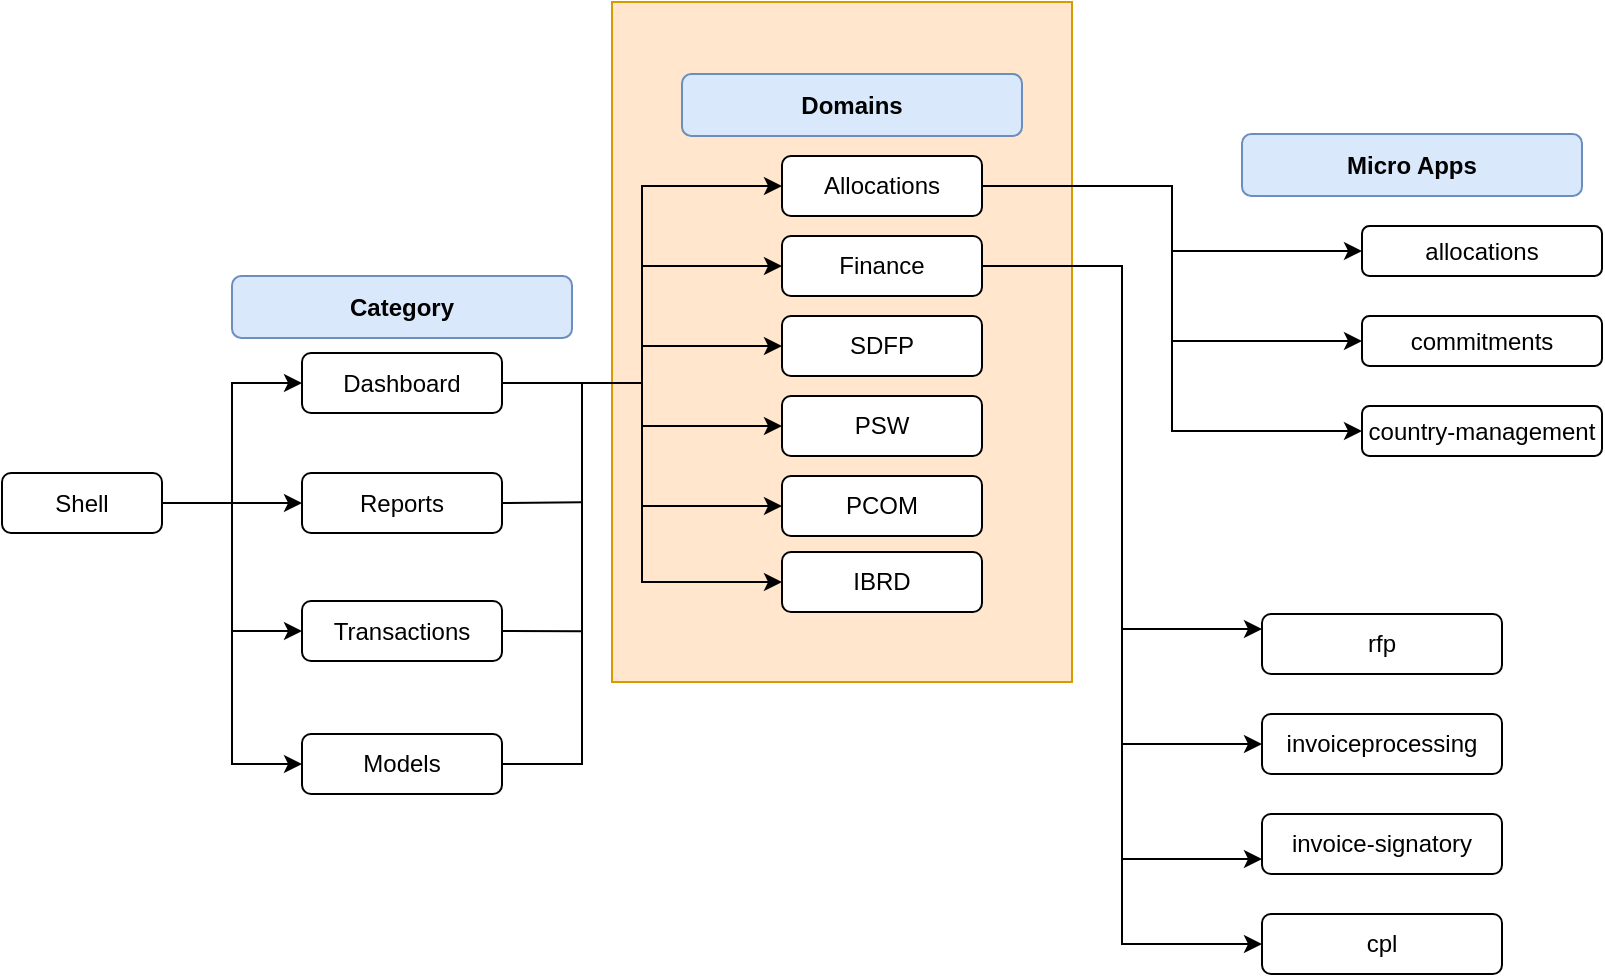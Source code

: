 <mxfile version="24.6.4" type="github">
  <diagram name="Page-1" id="Sbhx_O2cK1H6pCcTmhTe">
    <mxGraphModel dx="1050" dy="522" grid="1" gridSize="10" guides="1" tooltips="1" connect="1" arrows="1" fold="1" page="1" pageScale="1" pageWidth="850" pageHeight="1100" background="#FFFFFF" math="0" shadow="0">
      <root>
        <mxCell id="0" />
        <mxCell id="1" parent="0" />
        <mxCell id="YHO82gyB2_z-Dupqjxgv-3" value="" style="rounded=0;whiteSpace=wrap;html=1;fillColor=#ffe6cc;strokeColor=#d79b00;" vertex="1" parent="1">
          <mxGeometry x="315" y="154" width="230" height="340" as="geometry" />
        </mxCell>
        <mxCell id="S2DFeaCq27Jwxm1sFyo9-79" style="edgeStyle=elbowEdgeStyle;rounded=0;orthogonalLoop=1;jettySize=auto;html=1;exitX=1;exitY=0.5;exitDx=0;exitDy=0;entryX=0;entryY=0.5;entryDx=0;entryDy=0;" parent="1" source="S2DFeaCq27Jwxm1sFyo9-1" target="S2DFeaCq27Jwxm1sFyo9-6" edge="1">
          <mxGeometry relative="1" as="geometry" />
        </mxCell>
        <mxCell id="S2DFeaCq27Jwxm1sFyo9-80" style="edgeStyle=elbowEdgeStyle;rounded=0;orthogonalLoop=1;jettySize=auto;html=1;exitX=1;exitY=0.5;exitDx=0;exitDy=0;entryX=0;entryY=0.5;entryDx=0;entryDy=0;" parent="1" source="S2DFeaCq27Jwxm1sFyo9-1" target="S2DFeaCq27Jwxm1sFyo9-3" edge="1">
          <mxGeometry relative="1" as="geometry" />
        </mxCell>
        <mxCell id="S2DFeaCq27Jwxm1sFyo9-81" style="edgeStyle=elbowEdgeStyle;rounded=0;orthogonalLoop=1;jettySize=auto;html=1;exitX=1;exitY=0.5;exitDx=0;exitDy=0;entryX=0;entryY=0.5;entryDx=0;entryDy=0;" parent="1" source="S2DFeaCq27Jwxm1sFyo9-1" target="S2DFeaCq27Jwxm1sFyo9-4" edge="1">
          <mxGeometry relative="1" as="geometry" />
        </mxCell>
        <mxCell id="S2DFeaCq27Jwxm1sFyo9-82" style="edgeStyle=elbowEdgeStyle;rounded=0;orthogonalLoop=1;jettySize=auto;html=1;exitX=1;exitY=0.5;exitDx=0;exitDy=0;entryX=0;entryY=0.5;entryDx=0;entryDy=0;" parent="1" source="S2DFeaCq27Jwxm1sFyo9-1" target="S2DFeaCq27Jwxm1sFyo9-5" edge="1">
          <mxGeometry relative="1" as="geometry" />
        </mxCell>
        <mxCell id="S2DFeaCq27Jwxm1sFyo9-1" value="Shell" style="rounded=1;whiteSpace=wrap;html=1;" parent="1" vertex="1">
          <mxGeometry x="10" y="389.5" width="80" height="30" as="geometry" />
        </mxCell>
        <mxCell id="S2DFeaCq27Jwxm1sFyo9-92" style="edgeStyle=none;rounded=0;orthogonalLoop=1;jettySize=auto;html=1;exitX=1;exitY=0.5;exitDx=0;exitDy=0;endArrow=none;endFill=0;" parent="1" source="S2DFeaCq27Jwxm1sFyo9-3" edge="1">
          <mxGeometry relative="1" as="geometry">
            <mxPoint x="300" y="404.091" as="targetPoint" />
          </mxGeometry>
        </mxCell>
        <mxCell id="S2DFeaCq27Jwxm1sFyo9-3" value="Reports" style="rounded=1;whiteSpace=wrap;html=1;" parent="1" vertex="1">
          <mxGeometry x="160" y="389.5" width="100" height="30" as="geometry" />
        </mxCell>
        <mxCell id="S2DFeaCq27Jwxm1sFyo9-91" style="edgeStyle=none;rounded=0;orthogonalLoop=1;jettySize=auto;html=1;exitX=1;exitY=0.5;exitDx=0;exitDy=0;strokeColor=default;endArrow=none;endFill=0;" parent="1" source="S2DFeaCq27Jwxm1sFyo9-4" edge="1">
          <mxGeometry relative="1" as="geometry">
            <mxPoint x="300" y="468.636" as="targetPoint" />
          </mxGeometry>
        </mxCell>
        <mxCell id="S2DFeaCq27Jwxm1sFyo9-4" value="Transactions" style="rounded=1;whiteSpace=wrap;html=1;" parent="1" vertex="1">
          <mxGeometry x="160" y="453.5" width="100" height="30" as="geometry" />
        </mxCell>
        <mxCell id="S2DFeaCq27Jwxm1sFyo9-94" style="edgeStyle=elbowEdgeStyle;rounded=0;orthogonalLoop=1;jettySize=auto;html=1;exitX=1;exitY=0.5;exitDx=0;exitDy=0;endArrow=none;endFill=0;" parent="1" source="S2DFeaCq27Jwxm1sFyo9-5" edge="1">
          <mxGeometry relative="1" as="geometry">
            <mxPoint x="300" y="510" as="targetPoint" />
            <Array as="points">
              <mxPoint x="300" y="544" />
            </Array>
          </mxGeometry>
        </mxCell>
        <mxCell id="S2DFeaCq27Jwxm1sFyo9-5" value="Models" style="rounded=1;whiteSpace=wrap;html=1;" parent="1" vertex="1">
          <mxGeometry x="160" y="520" width="100" height="30" as="geometry" />
        </mxCell>
        <mxCell id="S2DFeaCq27Jwxm1sFyo9-63" style="edgeStyle=elbowEdgeStyle;rounded=0;orthogonalLoop=1;jettySize=auto;html=1;exitX=1;exitY=0.5;exitDx=0;exitDy=0;entryX=0;entryY=0.5;entryDx=0;entryDy=0;" parent="1" source="S2DFeaCq27Jwxm1sFyo9-6" target="S2DFeaCq27Jwxm1sFyo9-2" edge="1">
          <mxGeometry relative="1" as="geometry" />
        </mxCell>
        <mxCell id="S2DFeaCq27Jwxm1sFyo9-64" style="edgeStyle=elbowEdgeStyle;rounded=0;orthogonalLoop=1;jettySize=auto;html=1;exitX=1;exitY=0.5;exitDx=0;exitDy=0;entryX=0;entryY=0.5;entryDx=0;entryDy=0;" parent="1" source="S2DFeaCq27Jwxm1sFyo9-6" target="S2DFeaCq27Jwxm1sFyo9-7" edge="1">
          <mxGeometry relative="1" as="geometry" />
        </mxCell>
        <mxCell id="S2DFeaCq27Jwxm1sFyo9-65" style="edgeStyle=elbowEdgeStyle;rounded=0;orthogonalLoop=1;jettySize=auto;html=1;exitX=1;exitY=0.5;exitDx=0;exitDy=0;entryX=0;entryY=0.5;entryDx=0;entryDy=0;" parent="1" source="S2DFeaCq27Jwxm1sFyo9-6" target="S2DFeaCq27Jwxm1sFyo9-8" edge="1">
          <mxGeometry relative="1" as="geometry" />
        </mxCell>
        <mxCell id="S2DFeaCq27Jwxm1sFyo9-66" style="edgeStyle=elbowEdgeStyle;rounded=0;orthogonalLoop=1;jettySize=auto;html=1;exitX=1;exitY=0.5;exitDx=0;exitDy=0;entryX=0;entryY=0.5;entryDx=0;entryDy=0;" parent="1" source="S2DFeaCq27Jwxm1sFyo9-6" target="S2DFeaCq27Jwxm1sFyo9-9" edge="1">
          <mxGeometry relative="1" as="geometry" />
        </mxCell>
        <mxCell id="S2DFeaCq27Jwxm1sFyo9-67" style="edgeStyle=elbowEdgeStyle;rounded=0;orthogonalLoop=1;jettySize=auto;html=1;exitX=1;exitY=0.5;exitDx=0;exitDy=0;entryX=0;entryY=0.5;entryDx=0;entryDy=0;" parent="1" source="S2DFeaCq27Jwxm1sFyo9-6" target="S2DFeaCq27Jwxm1sFyo9-10" edge="1">
          <mxGeometry relative="1" as="geometry" />
        </mxCell>
        <mxCell id="S2DFeaCq27Jwxm1sFyo9-86" style="edgeStyle=elbowEdgeStyle;rounded=0;orthogonalLoop=1;jettySize=auto;html=1;exitX=1;exitY=0.5;exitDx=0;exitDy=0;entryX=0;entryY=0.5;entryDx=0;entryDy=0;" parent="1" source="S2DFeaCq27Jwxm1sFyo9-6" target="S2DFeaCq27Jwxm1sFyo9-11" edge="1">
          <mxGeometry relative="1" as="geometry" />
        </mxCell>
        <mxCell id="S2DFeaCq27Jwxm1sFyo9-6" value="Dashboard" style="rounded=1;whiteSpace=wrap;html=1;" parent="1" vertex="1">
          <mxGeometry x="160" y="329.5" width="100" height="30" as="geometry" />
        </mxCell>
        <mxCell id="S2DFeaCq27Jwxm1sFyo9-30" value="allocations" style="rounded=1;whiteSpace=wrap;html=1;" parent="1" vertex="1">
          <mxGeometry x="690" y="266" width="120" height="25" as="geometry" />
        </mxCell>
        <mxCell id="S2DFeaCq27Jwxm1sFyo9-42" value="country-management" style="rounded=1;whiteSpace=wrap;html=1;" parent="1" vertex="1">
          <mxGeometry x="690" y="356" width="120" height="25" as="geometry" />
        </mxCell>
        <mxCell id="S2DFeaCq27Jwxm1sFyo9-43" value="commitments" style="rounded=1;whiteSpace=wrap;html=1;" parent="1" vertex="1">
          <mxGeometry x="690" y="311" width="120" height="25" as="geometry" />
        </mxCell>
        <mxCell id="S2DFeaCq27Jwxm1sFyo9-48" value="rfp" style="rounded=1;whiteSpace=wrap;html=1;" parent="1" vertex="1">
          <mxGeometry x="640" y="460" width="120" height="30" as="geometry" />
        </mxCell>
        <mxCell id="S2DFeaCq27Jwxm1sFyo9-49" value="invoiceprocessing" style="rounded=1;whiteSpace=wrap;html=1;" parent="1" vertex="1">
          <mxGeometry x="640" y="510" width="120" height="30" as="geometry" />
        </mxCell>
        <mxCell id="S2DFeaCq27Jwxm1sFyo9-50" value="invoice-signatory" style="rounded=1;whiteSpace=wrap;html=1;" parent="1" vertex="1">
          <mxGeometry x="640" y="560" width="120" height="30" as="geometry" />
        </mxCell>
        <mxCell id="S2DFeaCq27Jwxm1sFyo9-51" value="cpl" style="rounded=1;whiteSpace=wrap;html=1;" parent="1" vertex="1">
          <mxGeometry x="640" y="610" width="120" height="30" as="geometry" />
        </mxCell>
        <mxCell id="S2DFeaCq27Jwxm1sFyo9-55" style="edgeStyle=elbowEdgeStyle;rounded=0;orthogonalLoop=1;jettySize=auto;html=1;exitX=1;exitY=0.5;exitDx=0;exitDy=0;entryX=0;entryY=0.25;entryDx=0;entryDy=0;" parent="1" source="S2DFeaCq27Jwxm1sFyo9-7" target="S2DFeaCq27Jwxm1sFyo9-48" edge="1">
          <mxGeometry relative="1" as="geometry" />
        </mxCell>
        <mxCell id="S2DFeaCq27Jwxm1sFyo9-56" style="edgeStyle=elbowEdgeStyle;rounded=0;orthogonalLoop=1;jettySize=auto;html=1;exitX=1;exitY=0.5;exitDx=0;exitDy=0;entryX=0;entryY=0.5;entryDx=0;entryDy=0;" parent="1" source="S2DFeaCq27Jwxm1sFyo9-7" target="S2DFeaCq27Jwxm1sFyo9-49" edge="1">
          <mxGeometry relative="1" as="geometry" />
        </mxCell>
        <mxCell id="S2DFeaCq27Jwxm1sFyo9-57" style="edgeStyle=elbowEdgeStyle;rounded=0;orthogonalLoop=1;jettySize=auto;html=1;exitX=1;exitY=0.5;exitDx=0;exitDy=0;entryX=0;entryY=0.75;entryDx=0;entryDy=0;" parent="1" source="S2DFeaCq27Jwxm1sFyo9-7" target="S2DFeaCq27Jwxm1sFyo9-50" edge="1">
          <mxGeometry relative="1" as="geometry" />
        </mxCell>
        <mxCell id="S2DFeaCq27Jwxm1sFyo9-58" style="edgeStyle=elbowEdgeStyle;rounded=0;orthogonalLoop=1;jettySize=auto;html=1;exitX=1;exitY=0.5;exitDx=0;exitDy=0;entryX=0;entryY=0.5;entryDx=0;entryDy=0;" parent="1" source="S2DFeaCq27Jwxm1sFyo9-7" target="S2DFeaCq27Jwxm1sFyo9-51" edge="1">
          <mxGeometry relative="1" as="geometry" />
        </mxCell>
        <mxCell id="S2DFeaCq27Jwxm1sFyo9-59" style="edgeStyle=elbowEdgeStyle;rounded=0;orthogonalLoop=1;jettySize=auto;html=1;exitX=1;exitY=0.5;exitDx=0;exitDy=0;entryX=0;entryY=0.5;entryDx=0;entryDy=0;" parent="1" source="S2DFeaCq27Jwxm1sFyo9-2" target="S2DFeaCq27Jwxm1sFyo9-42" edge="1">
          <mxGeometry relative="1" as="geometry" />
        </mxCell>
        <mxCell id="S2DFeaCq27Jwxm1sFyo9-60" style="edgeStyle=elbowEdgeStyle;rounded=0;orthogonalLoop=1;jettySize=auto;html=1;exitX=1;exitY=0.5;exitDx=0;exitDy=0;entryX=0;entryY=0.5;entryDx=0;entryDy=0;" parent="1" source="S2DFeaCq27Jwxm1sFyo9-2" target="S2DFeaCq27Jwxm1sFyo9-30" edge="1">
          <mxGeometry relative="1" as="geometry" />
        </mxCell>
        <mxCell id="S2DFeaCq27Jwxm1sFyo9-61" style="edgeStyle=elbowEdgeStyle;rounded=0;orthogonalLoop=1;jettySize=auto;html=1;exitX=1;exitY=0.5;exitDx=0;exitDy=0;entryX=0;entryY=0.5;entryDx=0;entryDy=0;" parent="1" source="S2DFeaCq27Jwxm1sFyo9-2" target="S2DFeaCq27Jwxm1sFyo9-43" edge="1">
          <mxGeometry relative="1" as="geometry">
            <Array as="points" />
          </mxGeometry>
        </mxCell>
        <mxCell id="S2DFeaCq27Jwxm1sFyo9-2" value="Allocations" style="rounded=1;whiteSpace=wrap;html=1;container=0;" parent="1" vertex="1">
          <mxGeometry x="400" y="231" width="100" height="30" as="geometry" />
        </mxCell>
        <mxCell id="S2DFeaCq27Jwxm1sFyo9-7" value="Finance" style="rounded=1;whiteSpace=wrap;html=1;container=0;" parent="1" vertex="1">
          <mxGeometry x="400" y="271" width="100" height="30" as="geometry" />
        </mxCell>
        <mxCell id="S2DFeaCq27Jwxm1sFyo9-8" value="SDFP" style="rounded=1;whiteSpace=wrap;html=1;container=0;" parent="1" vertex="1">
          <mxGeometry x="400" y="311" width="100" height="30" as="geometry" />
        </mxCell>
        <mxCell id="S2DFeaCq27Jwxm1sFyo9-9" value="PSW" style="rounded=1;whiteSpace=wrap;html=1;container=0;" parent="1" vertex="1">
          <mxGeometry x="400" y="351" width="100" height="30" as="geometry" />
        </mxCell>
        <mxCell id="S2DFeaCq27Jwxm1sFyo9-10" value="PCOM" style="rounded=1;whiteSpace=wrap;html=1;container=0;" parent="1" vertex="1">
          <mxGeometry x="400" y="391" width="100" height="30" as="geometry" />
        </mxCell>
        <mxCell id="S2DFeaCq27Jwxm1sFyo9-11" value="IBRD" style="rounded=1;whiteSpace=wrap;html=1;container=0;" parent="1" vertex="1">
          <mxGeometry x="400" y="429" width="100" height="30" as="geometry" />
        </mxCell>
        <mxCell id="S2DFeaCq27Jwxm1sFyo9-93" value="" style="endArrow=none;html=1;rounded=0;edgeStyle=elbowEdgeStyle;" parent="1" edge="1">
          <mxGeometry width="50" height="50" relative="1" as="geometry">
            <mxPoint x="300" y="510" as="sourcePoint" />
            <mxPoint x="300" y="345" as="targetPoint" />
          </mxGeometry>
        </mxCell>
        <mxCell id="S2DFeaCq27Jwxm1sFyo9-95" value="Category" style="rounded=1;whiteSpace=wrap;html=1;fillColor=#dae8fc;strokeColor=#6c8ebf;fontStyle=1;gradientColor=none;labelBackgroundColor=none;fontFamily=Helvetica;" parent="1" vertex="1">
          <mxGeometry x="125" y="291" width="170" height="31" as="geometry" />
        </mxCell>
        <mxCell id="S2DFeaCq27Jwxm1sFyo9-96" value="Domains" style="rounded=1;whiteSpace=wrap;html=1;fillColor=#dae8fc;strokeColor=#6c8ebf;fontStyle=1;gradientColor=none;labelBackgroundColor=none;fontFamily=Helvetica;" parent="1" vertex="1">
          <mxGeometry x="350" y="190" width="170" height="31" as="geometry" />
        </mxCell>
        <mxCell id="S2DFeaCq27Jwxm1sFyo9-97" value="Micro Apps" style="rounded=1;whiteSpace=wrap;html=1;fillColor=#dae8fc;strokeColor=#6c8ebf;fontStyle=1;gradientColor=none;labelBackgroundColor=none;fontFamily=Helvetica;" parent="1" vertex="1">
          <mxGeometry x="630" y="220" width="170" height="31" as="geometry" />
        </mxCell>
      </root>
    </mxGraphModel>
  </diagram>
</mxfile>
